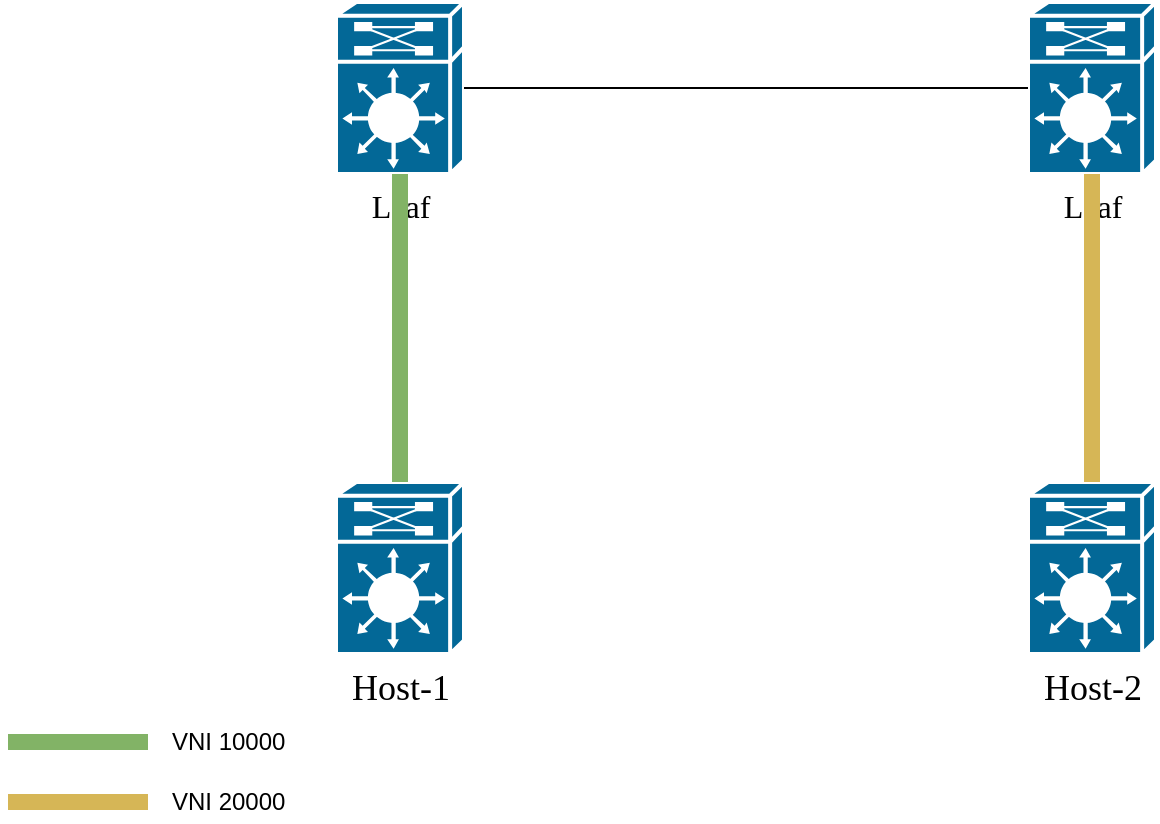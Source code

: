 <mxfile version="10.9.5" type="device"><diagram name="Page-1" id="c37626ed-c26b-45fb-9056-f9ebc6bb27b6"><mxGraphModel dx="1038" dy="609" grid="1" gridSize="10" guides="1" tooltips="1" connect="1" arrows="1" fold="1" page="1" pageScale="1" pageWidth="1100" pageHeight="850" background="#ffffff" math="0" shadow="0"><root><mxCell id="0"/><mxCell id="1" parent="0"/><mxCell id="cQJnAoeF0PTk5prU0SMh-4" value="&lt;font style=&quot;font-size: 16px ; background-color: rgb(255 , 255 , 255)&quot;&gt;Leaf&lt;/font&gt;" style="shape=mxgraph.cisco.misc.route_switch_processor;html=1;dashed=0;fillColor=#036897;strokeColor=#ffffff;strokeWidth=2;verticalLabelPosition=bottom;verticalAlign=top;rounded=0;shadow=0;comic=0;fontFamily=Verdana;fontSize=12;" parent="1" vertex="1"><mxGeometry x="570" y="240" width="64" height="86" as="geometry"/></mxCell><mxCell id="JyYtgZwYYuy1GR4Zlru--1" value="&lt;font style=&quot;font-size: 16px ; background-color: rgb(255 , 255 , 255)&quot;&gt;Leaf&lt;/font&gt;" style="shape=mxgraph.cisco.misc.route_switch_processor;html=1;dashed=0;fillColor=#036897;strokeColor=#ffffff;strokeWidth=2;verticalLabelPosition=bottom;verticalAlign=top;rounded=0;shadow=0;comic=0;fontFamily=Verdana;fontSize=12;" parent="1" vertex="1"><mxGeometry x="224" y="240" width="64" height="86" as="geometry"/></mxCell><mxCell id="wPQLt3ZRhlmaRrKm8RIl-27" value="&lt;font style=&quot;font-size: 18px&quot;&gt;Host-1&lt;/font&gt;" style="shape=mxgraph.cisco.misc.route_switch_processor;html=1;dashed=0;fillColor=#036897;strokeColor=#ffffff;strokeWidth=2;verticalLabelPosition=bottom;verticalAlign=top;rounded=0;shadow=0;comic=0;fontFamily=Verdana;fontSize=12;" parent="1" vertex="1"><mxGeometry x="224" y="480" width="64" height="86" as="geometry"/></mxCell><mxCell id="wPQLt3ZRhlmaRrKm8RIl-28" value="&lt;font style=&quot;font-size: 18px&quot;&gt;Host-2&lt;/font&gt;" style="shape=mxgraph.cisco.misc.route_switch_processor;html=1;dashed=0;fillColor=#036897;strokeColor=#ffffff;strokeWidth=2;verticalLabelPosition=bottom;verticalAlign=top;rounded=0;shadow=0;comic=0;fontFamily=Verdana;fontSize=12;" parent="1" vertex="1"><mxGeometry x="570" y="480" width="64" height="86" as="geometry"/></mxCell><mxCell id="W2XvDnSmW6Y0rX31oyKJ-20" value="" style="endArrow=none;html=1;entryX=0.5;entryY=1;entryDx=0;entryDy=0;entryPerimeter=0;exitX=0.5;exitY=0;exitDx=0;exitDy=0;exitPerimeter=0;strokeWidth=8;fillColor=#d5e8d4;strokeColor=#82b366;" edge="1" parent="1" source="wPQLt3ZRhlmaRrKm8RIl-27" target="JyYtgZwYYuy1GR4Zlru--1"><mxGeometry width="50" height="50" relative="1" as="geometry"><mxPoint x="220" y="660" as="sourcePoint"/><mxPoint x="270" y="610" as="targetPoint"/></mxGeometry></mxCell><mxCell id="W2XvDnSmW6Y0rX31oyKJ-21" value="" style="endArrow=none;html=1;entryX=0.5;entryY=1;entryDx=0;entryDy=0;entryPerimeter=0;exitX=0.5;exitY=0;exitDx=0;exitDy=0;exitPerimeter=0;strokeWidth=8;fillColor=#fff2cc;strokeColor=#d6b656;" edge="1" parent="1" source="wPQLt3ZRhlmaRrKm8RIl-28" target="cQJnAoeF0PTk5prU0SMh-4"><mxGeometry width="50" height="50" relative="1" as="geometry"><mxPoint x="220" y="660" as="sourcePoint"/><mxPoint x="270" y="610" as="targetPoint"/></mxGeometry></mxCell><mxCell id="W2XvDnSmW6Y0rX31oyKJ-22" value="" style="endArrow=none;html=1;entryX=0;entryY=0.5;entryDx=0;entryDy=0;entryPerimeter=0;exitX=1;exitY=0.5;exitDx=0;exitDy=0;exitPerimeter=0;" edge="1" parent="1" source="JyYtgZwYYuy1GR4Zlru--1" target="cQJnAoeF0PTk5prU0SMh-4"><mxGeometry width="50" height="50" relative="1" as="geometry"><mxPoint x="220" y="660" as="sourcePoint"/><mxPoint x="270" y="610" as="targetPoint"/></mxGeometry></mxCell><mxCell id="W2XvDnSmW6Y0rX31oyKJ-25" value="" style="endArrow=none;html=1;exitX=0.5;exitY=0;exitDx=0;exitDy=0;exitPerimeter=0;strokeWidth=8;fillColor=#d5e8d4;strokeColor=#82b366;" edge="1" parent="1"><mxGeometry width="50" height="50" relative="1" as="geometry"><mxPoint x="60" y="610" as="sourcePoint"/><mxPoint x="130" y="610" as="targetPoint"/></mxGeometry></mxCell><mxCell id="W2XvDnSmW6Y0rX31oyKJ-27" value="VNI 10000" style="text;html=1;resizable=0;points=[];autosize=1;align=left;verticalAlign=top;spacingTop=-4;" vertex="1" parent="1"><mxGeometry x="140" y="600" width="70" height="20" as="geometry"/></mxCell><mxCell id="W2XvDnSmW6Y0rX31oyKJ-29" value="" style="endArrow=none;html=1;exitX=0.5;exitY=0;exitDx=0;exitDy=0;exitPerimeter=0;strokeWidth=8;fillColor=#fff2cc;strokeColor=#d6b656;" edge="1" parent="1"><mxGeometry width="50" height="50" relative="1" as="geometry"><mxPoint x="60" y="640" as="sourcePoint"/><mxPoint x="130" y="640" as="targetPoint"/></mxGeometry></mxCell><mxCell id="W2XvDnSmW6Y0rX31oyKJ-30" value="VNI 20000" style="text;html=1;resizable=0;points=[];autosize=1;align=left;verticalAlign=top;spacingTop=-4;" vertex="1" parent="1"><mxGeometry x="140" y="630" width="70" height="20" as="geometry"/></mxCell></root></mxGraphModel></diagram></mxfile>